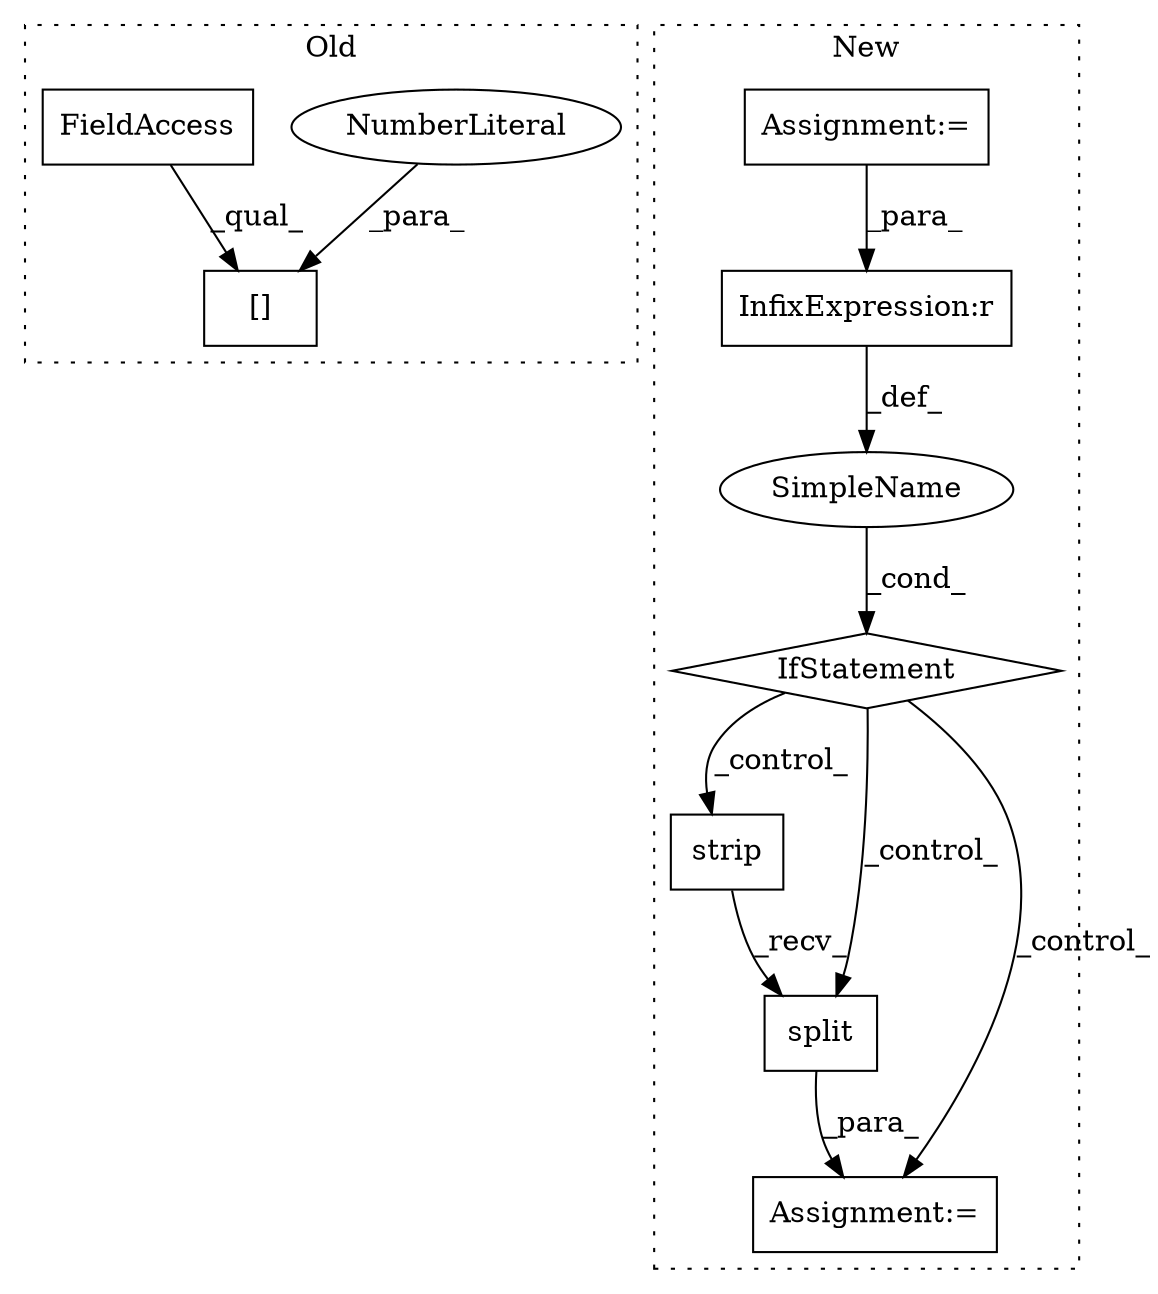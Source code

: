 digraph G {
subgraph cluster0 {
1 [label="[]" a="2" s="3421,3469" l="47,1" shape="box"];
6 [label="NumberLiteral" a="34" s="3468" l="1" shape="ellipse"];
8 [label="FieldAccess" a="22" s="3421" l="46" shape="box"];
label = "Old";
style="dotted";
}
subgraph cluster1 {
2 [label="strip" a="32" s="3458" l="7" shape="box"];
3 [label="Assignment:=" a="7" s="3421" l="1" shape="box"];
4 [label="SimpleName" a="42" s="" l="" shape="ellipse"];
5 [label="IfStatement" a="25" s="3272,3308" l="4,2" shape="diamond"];
7 [label="split" a="32" s="3466" l="7" shape="box"];
9 [label="InfixExpression:r" a="27" s="3303" l="3" shape="box"];
10 [label="Assignment:=" a="7" s="3218" l="1" shape="box"];
label = "New";
style="dotted";
}
2 -> 7 [label="_recv_"];
4 -> 5 [label="_cond_"];
5 -> 2 [label="_control_"];
5 -> 7 [label="_control_"];
5 -> 3 [label="_control_"];
6 -> 1 [label="_para_"];
7 -> 3 [label="_para_"];
8 -> 1 [label="_qual_"];
9 -> 4 [label="_def_"];
10 -> 9 [label="_para_"];
}